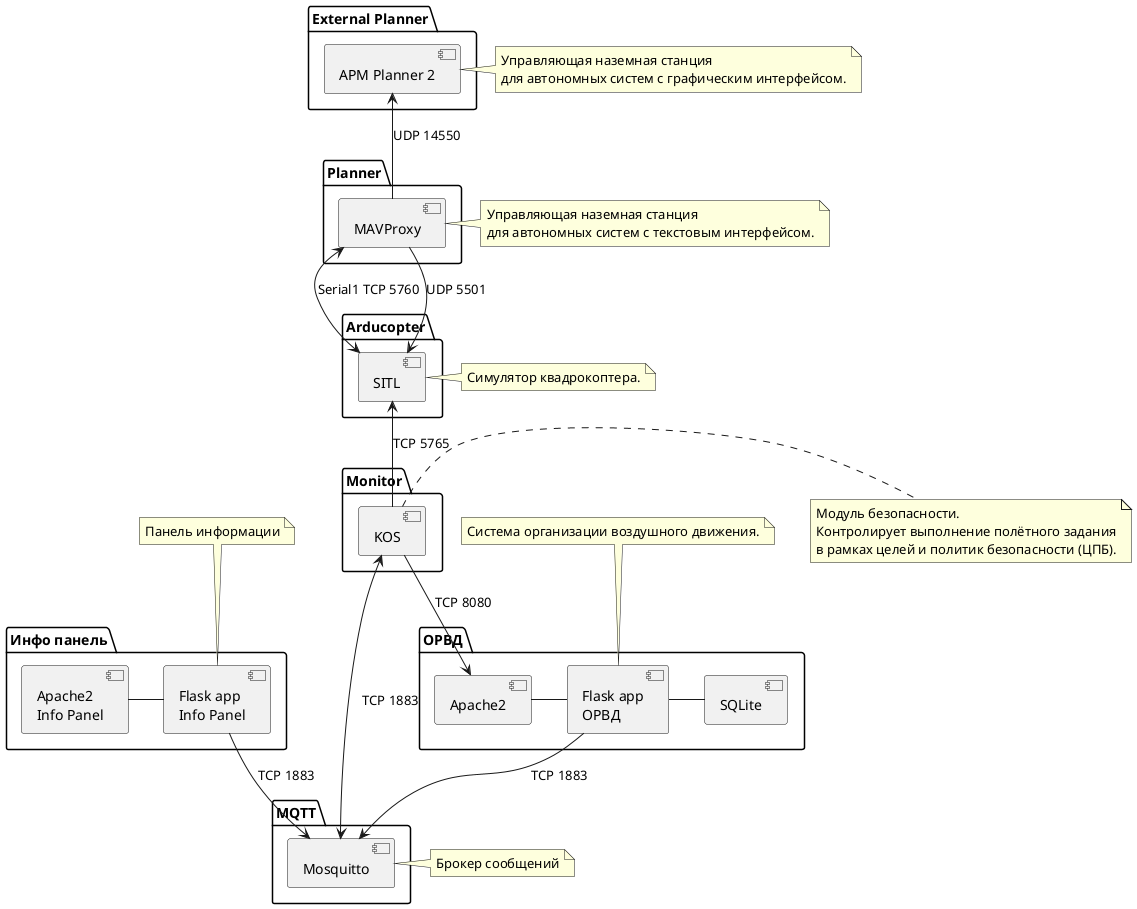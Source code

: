 @startuml scheme5

package "ОРВД" {
    [Apache2] - [Flask app\nОРВД]
    [Flask app\nОРВД] - [SQLite]
}

package "Arducopter" {
    [SITL]
}

package "Planner" {
    [MAVProxy]
}

package "Monitor" {
    [KOS]
}

package "External Planner" {
    [APM Planner 2]
}

package "MQTT" {
    [Mosquitto]
}

package "Инфо панель" {
    [Apache2\nInfo Panel] - [Flask app\nInfo Panel]
}

[KOS] --> Apache2 : TCP 8080
[SITL] <-- [KOS] : TCP 5765
[MAVProxy] <--> [SITL] : Serial1 TCP 5760
[MAVProxy] --> [SITL] : UDP 5501
[APM Planner 2] <-- [MAVProxy] : UDP 14550
[KOS] <--> [Mosquitto] : TCP 1883
[Flask app\nОРВД] --> [Mosquitto] : TCP 1883
[Flask app\nInfo Panel] --> [Mosquitto] : TCP 1883

note right of [KOS]
    Модуль безопасности.
    Контролирует выполнение полётного задания
    в рамках целей и политик безопасности (ЦПБ).
end note

note right of [SITL]
    Симулятор квадрокоптера.
end note

note top of [Flask app\nОРВД]
    Система организации воздушного движения.
end note

note right of [MAVProxy]
    Управляющая наземная станция
    для автономных систем с текстовым интерфейсом.
end note

note right of [APM Planner 2]
    Управляющая наземная станция
    для автономных систем с графическим интерфейсом.
end note

note right of [Mosquitto]
    Брокер сообщений
end note

note top of [Flask app\nInfo Panel]
    Панель информации
end note
@enduml
